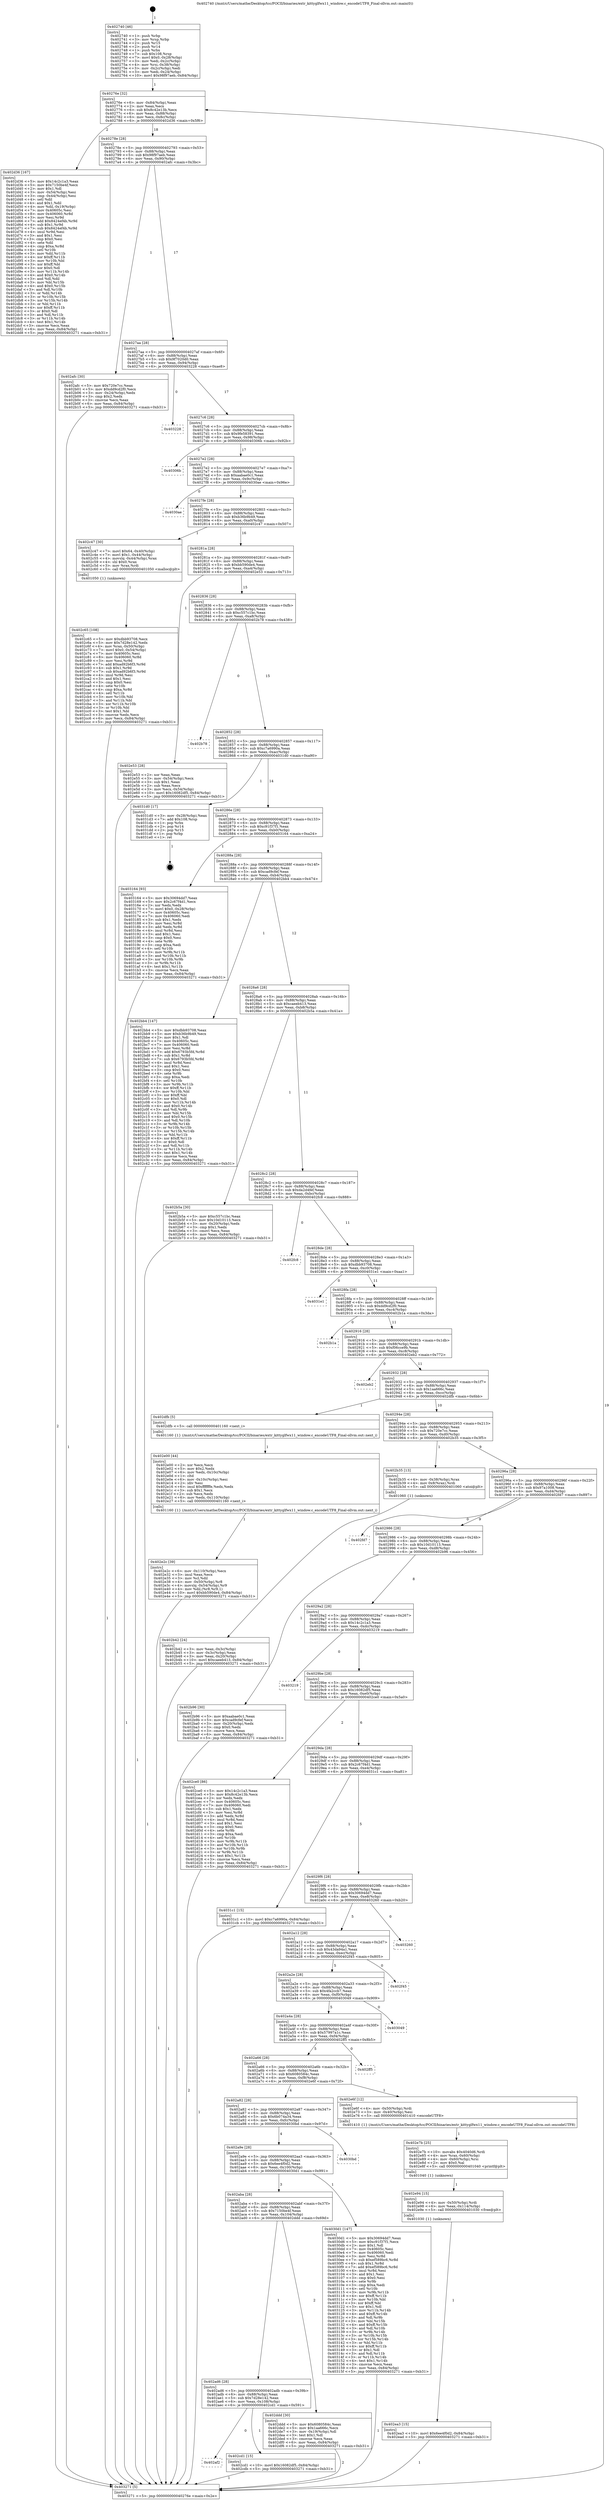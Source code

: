 digraph "0x402740" {
  label = "0x402740 (/mnt/c/Users/mathe/Desktop/tcc/POCII/binaries/extr_kittyglfwx11_window.c_encodeUTF8_Final-ollvm.out::main(0))"
  labelloc = "t"
  node[shape=record]

  Entry [label="",width=0.3,height=0.3,shape=circle,fillcolor=black,style=filled]
  "0x40276e" [label="{
     0x40276e [32]\l
     | [instrs]\l
     &nbsp;&nbsp;0x40276e \<+6\>: mov -0x84(%rbp),%eax\l
     &nbsp;&nbsp;0x402774 \<+2\>: mov %eax,%ecx\l
     &nbsp;&nbsp;0x402776 \<+6\>: sub $0x8c42e13b,%ecx\l
     &nbsp;&nbsp;0x40277c \<+6\>: mov %eax,-0x88(%rbp)\l
     &nbsp;&nbsp;0x402782 \<+6\>: mov %ecx,-0x8c(%rbp)\l
     &nbsp;&nbsp;0x402788 \<+6\>: je 0000000000402d36 \<main+0x5f6\>\l
  }"]
  "0x402d36" [label="{
     0x402d36 [167]\l
     | [instrs]\l
     &nbsp;&nbsp;0x402d36 \<+5\>: mov $0x14c2c1a3,%eax\l
     &nbsp;&nbsp;0x402d3b \<+5\>: mov $0x7150be4f,%ecx\l
     &nbsp;&nbsp;0x402d40 \<+2\>: mov $0x1,%dl\l
     &nbsp;&nbsp;0x402d42 \<+3\>: mov -0x54(%rbp),%esi\l
     &nbsp;&nbsp;0x402d45 \<+3\>: cmp -0x44(%rbp),%esi\l
     &nbsp;&nbsp;0x402d48 \<+4\>: setl %dil\l
     &nbsp;&nbsp;0x402d4c \<+4\>: and $0x1,%dil\l
     &nbsp;&nbsp;0x402d50 \<+4\>: mov %dil,-0x19(%rbp)\l
     &nbsp;&nbsp;0x402d54 \<+7\>: mov 0x40605c,%esi\l
     &nbsp;&nbsp;0x402d5b \<+8\>: mov 0x406060,%r8d\l
     &nbsp;&nbsp;0x402d63 \<+3\>: mov %esi,%r9d\l
     &nbsp;&nbsp;0x402d66 \<+7\>: add $0x8424ef4b,%r9d\l
     &nbsp;&nbsp;0x402d6d \<+4\>: sub $0x1,%r9d\l
     &nbsp;&nbsp;0x402d71 \<+7\>: sub $0x8424ef4b,%r9d\l
     &nbsp;&nbsp;0x402d78 \<+4\>: imul %r9d,%esi\l
     &nbsp;&nbsp;0x402d7c \<+3\>: and $0x1,%esi\l
     &nbsp;&nbsp;0x402d7f \<+3\>: cmp $0x0,%esi\l
     &nbsp;&nbsp;0x402d82 \<+4\>: sete %dil\l
     &nbsp;&nbsp;0x402d86 \<+4\>: cmp $0xa,%r8d\l
     &nbsp;&nbsp;0x402d8a \<+4\>: setl %r10b\l
     &nbsp;&nbsp;0x402d8e \<+3\>: mov %dil,%r11b\l
     &nbsp;&nbsp;0x402d91 \<+4\>: xor $0xff,%r11b\l
     &nbsp;&nbsp;0x402d95 \<+3\>: mov %r10b,%bl\l
     &nbsp;&nbsp;0x402d98 \<+3\>: xor $0xff,%bl\l
     &nbsp;&nbsp;0x402d9b \<+3\>: xor $0x0,%dl\l
     &nbsp;&nbsp;0x402d9e \<+3\>: mov %r11b,%r14b\l
     &nbsp;&nbsp;0x402da1 \<+4\>: and $0x0,%r14b\l
     &nbsp;&nbsp;0x402da5 \<+3\>: and %dl,%dil\l
     &nbsp;&nbsp;0x402da8 \<+3\>: mov %bl,%r15b\l
     &nbsp;&nbsp;0x402dab \<+4\>: and $0x0,%r15b\l
     &nbsp;&nbsp;0x402daf \<+3\>: and %dl,%r10b\l
     &nbsp;&nbsp;0x402db2 \<+3\>: or %dil,%r14b\l
     &nbsp;&nbsp;0x402db5 \<+3\>: or %r10b,%r15b\l
     &nbsp;&nbsp;0x402db8 \<+3\>: xor %r15b,%r14b\l
     &nbsp;&nbsp;0x402dbb \<+3\>: or %bl,%r11b\l
     &nbsp;&nbsp;0x402dbe \<+4\>: xor $0xff,%r11b\l
     &nbsp;&nbsp;0x402dc2 \<+3\>: or $0x0,%dl\l
     &nbsp;&nbsp;0x402dc5 \<+3\>: and %dl,%r11b\l
     &nbsp;&nbsp;0x402dc8 \<+3\>: or %r11b,%r14b\l
     &nbsp;&nbsp;0x402dcb \<+4\>: test $0x1,%r14b\l
     &nbsp;&nbsp;0x402dcf \<+3\>: cmovne %ecx,%eax\l
     &nbsp;&nbsp;0x402dd2 \<+6\>: mov %eax,-0x84(%rbp)\l
     &nbsp;&nbsp;0x402dd8 \<+5\>: jmp 0000000000403271 \<main+0xb31\>\l
  }"]
  "0x40278e" [label="{
     0x40278e [28]\l
     | [instrs]\l
     &nbsp;&nbsp;0x40278e \<+5\>: jmp 0000000000402793 \<main+0x53\>\l
     &nbsp;&nbsp;0x402793 \<+6\>: mov -0x88(%rbp),%eax\l
     &nbsp;&nbsp;0x402799 \<+5\>: sub $0x98f97aeb,%eax\l
     &nbsp;&nbsp;0x40279e \<+6\>: mov %eax,-0x90(%rbp)\l
     &nbsp;&nbsp;0x4027a4 \<+6\>: je 0000000000402afc \<main+0x3bc\>\l
  }"]
  Exit [label="",width=0.3,height=0.3,shape=circle,fillcolor=black,style=filled,peripheries=2]
  "0x402afc" [label="{
     0x402afc [30]\l
     | [instrs]\l
     &nbsp;&nbsp;0x402afc \<+5\>: mov $0x720e7cc,%eax\l
     &nbsp;&nbsp;0x402b01 \<+5\>: mov $0xdd9cd2f0,%ecx\l
     &nbsp;&nbsp;0x402b06 \<+3\>: mov -0x24(%rbp),%edx\l
     &nbsp;&nbsp;0x402b09 \<+3\>: cmp $0x2,%edx\l
     &nbsp;&nbsp;0x402b0c \<+3\>: cmovne %ecx,%eax\l
     &nbsp;&nbsp;0x402b0f \<+6\>: mov %eax,-0x84(%rbp)\l
     &nbsp;&nbsp;0x402b15 \<+5\>: jmp 0000000000403271 \<main+0xb31\>\l
  }"]
  "0x4027aa" [label="{
     0x4027aa [28]\l
     | [instrs]\l
     &nbsp;&nbsp;0x4027aa \<+5\>: jmp 00000000004027af \<main+0x6f\>\l
     &nbsp;&nbsp;0x4027af \<+6\>: mov -0x88(%rbp),%eax\l
     &nbsp;&nbsp;0x4027b5 \<+5\>: sub $0x9f7020d0,%eax\l
     &nbsp;&nbsp;0x4027ba \<+6\>: mov %eax,-0x94(%rbp)\l
     &nbsp;&nbsp;0x4027c0 \<+6\>: je 0000000000403228 \<main+0xae8\>\l
  }"]
  "0x403271" [label="{
     0x403271 [5]\l
     | [instrs]\l
     &nbsp;&nbsp;0x403271 \<+5\>: jmp 000000000040276e \<main+0x2e\>\l
  }"]
  "0x402740" [label="{
     0x402740 [46]\l
     | [instrs]\l
     &nbsp;&nbsp;0x402740 \<+1\>: push %rbp\l
     &nbsp;&nbsp;0x402741 \<+3\>: mov %rsp,%rbp\l
     &nbsp;&nbsp;0x402744 \<+2\>: push %r15\l
     &nbsp;&nbsp;0x402746 \<+2\>: push %r14\l
     &nbsp;&nbsp;0x402748 \<+1\>: push %rbx\l
     &nbsp;&nbsp;0x402749 \<+7\>: sub $0x108,%rsp\l
     &nbsp;&nbsp;0x402750 \<+7\>: movl $0x0,-0x28(%rbp)\l
     &nbsp;&nbsp;0x402757 \<+3\>: mov %edi,-0x2c(%rbp)\l
     &nbsp;&nbsp;0x40275a \<+4\>: mov %rsi,-0x38(%rbp)\l
     &nbsp;&nbsp;0x40275e \<+3\>: mov -0x2c(%rbp),%edi\l
     &nbsp;&nbsp;0x402761 \<+3\>: mov %edi,-0x24(%rbp)\l
     &nbsp;&nbsp;0x402764 \<+10\>: movl $0x98f97aeb,-0x84(%rbp)\l
  }"]
  "0x402ea3" [label="{
     0x402ea3 [15]\l
     | [instrs]\l
     &nbsp;&nbsp;0x402ea3 \<+10\>: movl $0x6ee4f0d2,-0x84(%rbp)\l
     &nbsp;&nbsp;0x402ead \<+5\>: jmp 0000000000403271 \<main+0xb31\>\l
  }"]
  "0x403228" [label="{
     0x403228\l
  }", style=dashed]
  "0x4027c6" [label="{
     0x4027c6 [28]\l
     | [instrs]\l
     &nbsp;&nbsp;0x4027c6 \<+5\>: jmp 00000000004027cb \<main+0x8b\>\l
     &nbsp;&nbsp;0x4027cb \<+6\>: mov -0x88(%rbp),%eax\l
     &nbsp;&nbsp;0x4027d1 \<+5\>: sub $0x9fe58391,%eax\l
     &nbsp;&nbsp;0x4027d6 \<+6\>: mov %eax,-0x98(%rbp)\l
     &nbsp;&nbsp;0x4027dc \<+6\>: je 000000000040306b \<main+0x92b\>\l
  }"]
  "0x402e94" [label="{
     0x402e94 [15]\l
     | [instrs]\l
     &nbsp;&nbsp;0x402e94 \<+4\>: mov -0x50(%rbp),%rdi\l
     &nbsp;&nbsp;0x402e98 \<+6\>: mov %eax,-0x114(%rbp)\l
     &nbsp;&nbsp;0x402e9e \<+5\>: call 0000000000401030 \<free@plt\>\l
     | [calls]\l
     &nbsp;&nbsp;0x401030 \{1\} (unknown)\l
  }"]
  "0x40306b" [label="{
     0x40306b\l
  }", style=dashed]
  "0x4027e2" [label="{
     0x4027e2 [28]\l
     | [instrs]\l
     &nbsp;&nbsp;0x4027e2 \<+5\>: jmp 00000000004027e7 \<main+0xa7\>\l
     &nbsp;&nbsp;0x4027e7 \<+6\>: mov -0x88(%rbp),%eax\l
     &nbsp;&nbsp;0x4027ed \<+5\>: sub $0xaabae0c1,%eax\l
     &nbsp;&nbsp;0x4027f2 \<+6\>: mov %eax,-0x9c(%rbp)\l
     &nbsp;&nbsp;0x4027f8 \<+6\>: je 00000000004030ae \<main+0x96e\>\l
  }"]
  "0x402e7b" [label="{
     0x402e7b [25]\l
     | [instrs]\l
     &nbsp;&nbsp;0x402e7b \<+10\>: movabs $0x4040d6,%rdi\l
     &nbsp;&nbsp;0x402e85 \<+4\>: mov %rax,-0x60(%rbp)\l
     &nbsp;&nbsp;0x402e89 \<+4\>: mov -0x60(%rbp),%rsi\l
     &nbsp;&nbsp;0x402e8d \<+2\>: mov $0x0,%al\l
     &nbsp;&nbsp;0x402e8f \<+5\>: call 0000000000401040 \<printf@plt\>\l
     | [calls]\l
     &nbsp;&nbsp;0x401040 \{1\} (unknown)\l
  }"]
  "0x4030ae" [label="{
     0x4030ae\l
  }", style=dashed]
  "0x4027fe" [label="{
     0x4027fe [28]\l
     | [instrs]\l
     &nbsp;&nbsp;0x4027fe \<+5\>: jmp 0000000000402803 \<main+0xc3\>\l
     &nbsp;&nbsp;0x402803 \<+6\>: mov -0x88(%rbp),%eax\l
     &nbsp;&nbsp;0x402809 \<+5\>: sub $0xb36b9b49,%eax\l
     &nbsp;&nbsp;0x40280e \<+6\>: mov %eax,-0xa0(%rbp)\l
     &nbsp;&nbsp;0x402814 \<+6\>: je 0000000000402c47 \<main+0x507\>\l
  }"]
  "0x402e2c" [label="{
     0x402e2c [39]\l
     | [instrs]\l
     &nbsp;&nbsp;0x402e2c \<+6\>: mov -0x110(%rbp),%ecx\l
     &nbsp;&nbsp;0x402e32 \<+3\>: imul %eax,%ecx\l
     &nbsp;&nbsp;0x402e35 \<+3\>: mov %cl,%dil\l
     &nbsp;&nbsp;0x402e38 \<+4\>: mov -0x50(%rbp),%r8\l
     &nbsp;&nbsp;0x402e3c \<+4\>: movslq -0x54(%rbp),%r9\l
     &nbsp;&nbsp;0x402e40 \<+4\>: mov %dil,(%r8,%r9,1)\l
     &nbsp;&nbsp;0x402e44 \<+10\>: movl $0xbb590de4,-0x84(%rbp)\l
     &nbsp;&nbsp;0x402e4e \<+5\>: jmp 0000000000403271 \<main+0xb31\>\l
  }"]
  "0x402c47" [label="{
     0x402c47 [30]\l
     | [instrs]\l
     &nbsp;&nbsp;0x402c47 \<+7\>: movl $0x64,-0x40(%rbp)\l
     &nbsp;&nbsp;0x402c4e \<+7\>: movl $0x1,-0x44(%rbp)\l
     &nbsp;&nbsp;0x402c55 \<+4\>: movslq -0x44(%rbp),%rax\l
     &nbsp;&nbsp;0x402c59 \<+4\>: shl $0x0,%rax\l
     &nbsp;&nbsp;0x402c5d \<+3\>: mov %rax,%rdi\l
     &nbsp;&nbsp;0x402c60 \<+5\>: call 0000000000401050 \<malloc@plt\>\l
     | [calls]\l
     &nbsp;&nbsp;0x401050 \{1\} (unknown)\l
  }"]
  "0x40281a" [label="{
     0x40281a [28]\l
     | [instrs]\l
     &nbsp;&nbsp;0x40281a \<+5\>: jmp 000000000040281f \<main+0xdf\>\l
     &nbsp;&nbsp;0x40281f \<+6\>: mov -0x88(%rbp),%eax\l
     &nbsp;&nbsp;0x402825 \<+5\>: sub $0xbb590de4,%eax\l
     &nbsp;&nbsp;0x40282a \<+6\>: mov %eax,-0xa4(%rbp)\l
     &nbsp;&nbsp;0x402830 \<+6\>: je 0000000000402e53 \<main+0x713\>\l
  }"]
  "0x402e00" [label="{
     0x402e00 [44]\l
     | [instrs]\l
     &nbsp;&nbsp;0x402e00 \<+2\>: xor %ecx,%ecx\l
     &nbsp;&nbsp;0x402e02 \<+5\>: mov $0x2,%edx\l
     &nbsp;&nbsp;0x402e07 \<+6\>: mov %edx,-0x10c(%rbp)\l
     &nbsp;&nbsp;0x402e0d \<+1\>: cltd\l
     &nbsp;&nbsp;0x402e0e \<+6\>: mov -0x10c(%rbp),%esi\l
     &nbsp;&nbsp;0x402e14 \<+2\>: idiv %esi\l
     &nbsp;&nbsp;0x402e16 \<+6\>: imul $0xfffffffe,%edx,%edx\l
     &nbsp;&nbsp;0x402e1c \<+3\>: sub $0x1,%ecx\l
     &nbsp;&nbsp;0x402e1f \<+2\>: sub %ecx,%edx\l
     &nbsp;&nbsp;0x402e21 \<+6\>: mov %edx,-0x110(%rbp)\l
     &nbsp;&nbsp;0x402e27 \<+5\>: call 0000000000401160 \<next_i\>\l
     | [calls]\l
     &nbsp;&nbsp;0x401160 \{1\} (/mnt/c/Users/mathe/Desktop/tcc/POCII/binaries/extr_kittyglfwx11_window.c_encodeUTF8_Final-ollvm.out::next_i)\l
  }"]
  "0x402e53" [label="{
     0x402e53 [28]\l
     | [instrs]\l
     &nbsp;&nbsp;0x402e53 \<+2\>: xor %eax,%eax\l
     &nbsp;&nbsp;0x402e55 \<+3\>: mov -0x54(%rbp),%ecx\l
     &nbsp;&nbsp;0x402e58 \<+3\>: sub $0x1,%eax\l
     &nbsp;&nbsp;0x402e5b \<+2\>: sub %eax,%ecx\l
     &nbsp;&nbsp;0x402e5d \<+3\>: mov %ecx,-0x54(%rbp)\l
     &nbsp;&nbsp;0x402e60 \<+10\>: movl $0x16082df5,-0x84(%rbp)\l
     &nbsp;&nbsp;0x402e6a \<+5\>: jmp 0000000000403271 \<main+0xb31\>\l
  }"]
  "0x402836" [label="{
     0x402836 [28]\l
     | [instrs]\l
     &nbsp;&nbsp;0x402836 \<+5\>: jmp 000000000040283b \<main+0xfb\>\l
     &nbsp;&nbsp;0x40283b \<+6\>: mov -0x88(%rbp),%eax\l
     &nbsp;&nbsp;0x402841 \<+5\>: sub $0xc557c1bc,%eax\l
     &nbsp;&nbsp;0x402846 \<+6\>: mov %eax,-0xa8(%rbp)\l
     &nbsp;&nbsp;0x40284c \<+6\>: je 0000000000402b78 \<main+0x438\>\l
  }"]
  "0x402af2" [label="{
     0x402af2\l
  }", style=dashed]
  "0x402b78" [label="{
     0x402b78\l
  }", style=dashed]
  "0x402852" [label="{
     0x402852 [28]\l
     | [instrs]\l
     &nbsp;&nbsp;0x402852 \<+5\>: jmp 0000000000402857 \<main+0x117\>\l
     &nbsp;&nbsp;0x402857 \<+6\>: mov -0x88(%rbp),%eax\l
     &nbsp;&nbsp;0x40285d \<+5\>: sub $0xc7a6990a,%eax\l
     &nbsp;&nbsp;0x402862 \<+6\>: mov %eax,-0xac(%rbp)\l
     &nbsp;&nbsp;0x402868 \<+6\>: je 00000000004031d0 \<main+0xa90\>\l
  }"]
  "0x402cd1" [label="{
     0x402cd1 [15]\l
     | [instrs]\l
     &nbsp;&nbsp;0x402cd1 \<+10\>: movl $0x16082df5,-0x84(%rbp)\l
     &nbsp;&nbsp;0x402cdb \<+5\>: jmp 0000000000403271 \<main+0xb31\>\l
  }"]
  "0x4031d0" [label="{
     0x4031d0 [17]\l
     | [instrs]\l
     &nbsp;&nbsp;0x4031d0 \<+3\>: mov -0x28(%rbp),%eax\l
     &nbsp;&nbsp;0x4031d3 \<+7\>: add $0x108,%rsp\l
     &nbsp;&nbsp;0x4031da \<+1\>: pop %rbx\l
     &nbsp;&nbsp;0x4031db \<+2\>: pop %r14\l
     &nbsp;&nbsp;0x4031dd \<+2\>: pop %r15\l
     &nbsp;&nbsp;0x4031df \<+1\>: pop %rbp\l
     &nbsp;&nbsp;0x4031e0 \<+1\>: ret\l
  }"]
  "0x40286e" [label="{
     0x40286e [28]\l
     | [instrs]\l
     &nbsp;&nbsp;0x40286e \<+5\>: jmp 0000000000402873 \<main+0x133\>\l
     &nbsp;&nbsp;0x402873 \<+6\>: mov -0x88(%rbp),%eax\l
     &nbsp;&nbsp;0x402879 \<+5\>: sub $0xc91f37f1,%eax\l
     &nbsp;&nbsp;0x40287e \<+6\>: mov %eax,-0xb0(%rbp)\l
     &nbsp;&nbsp;0x402884 \<+6\>: je 0000000000403164 \<main+0xa24\>\l
  }"]
  "0x402ad6" [label="{
     0x402ad6 [28]\l
     | [instrs]\l
     &nbsp;&nbsp;0x402ad6 \<+5\>: jmp 0000000000402adb \<main+0x39b\>\l
     &nbsp;&nbsp;0x402adb \<+6\>: mov -0x88(%rbp),%eax\l
     &nbsp;&nbsp;0x402ae1 \<+5\>: sub $0x7d28e142,%eax\l
     &nbsp;&nbsp;0x402ae6 \<+6\>: mov %eax,-0x108(%rbp)\l
     &nbsp;&nbsp;0x402aec \<+6\>: je 0000000000402cd1 \<main+0x591\>\l
  }"]
  "0x403164" [label="{
     0x403164 [93]\l
     | [instrs]\l
     &nbsp;&nbsp;0x403164 \<+5\>: mov $0x30694dd7,%eax\l
     &nbsp;&nbsp;0x403169 \<+5\>: mov $0x2c67f4d1,%ecx\l
     &nbsp;&nbsp;0x40316e \<+2\>: xor %edx,%edx\l
     &nbsp;&nbsp;0x403170 \<+7\>: movl $0x0,-0x28(%rbp)\l
     &nbsp;&nbsp;0x403177 \<+7\>: mov 0x40605c,%esi\l
     &nbsp;&nbsp;0x40317e \<+7\>: mov 0x406060,%edi\l
     &nbsp;&nbsp;0x403185 \<+3\>: sub $0x1,%edx\l
     &nbsp;&nbsp;0x403188 \<+3\>: mov %esi,%r8d\l
     &nbsp;&nbsp;0x40318b \<+3\>: add %edx,%r8d\l
     &nbsp;&nbsp;0x40318e \<+4\>: imul %r8d,%esi\l
     &nbsp;&nbsp;0x403192 \<+3\>: and $0x1,%esi\l
     &nbsp;&nbsp;0x403195 \<+3\>: cmp $0x0,%esi\l
     &nbsp;&nbsp;0x403198 \<+4\>: sete %r9b\l
     &nbsp;&nbsp;0x40319c \<+3\>: cmp $0xa,%edi\l
     &nbsp;&nbsp;0x40319f \<+4\>: setl %r10b\l
     &nbsp;&nbsp;0x4031a3 \<+3\>: mov %r9b,%r11b\l
     &nbsp;&nbsp;0x4031a6 \<+3\>: and %r10b,%r11b\l
     &nbsp;&nbsp;0x4031a9 \<+3\>: xor %r10b,%r9b\l
     &nbsp;&nbsp;0x4031ac \<+3\>: or %r9b,%r11b\l
     &nbsp;&nbsp;0x4031af \<+4\>: test $0x1,%r11b\l
     &nbsp;&nbsp;0x4031b3 \<+3\>: cmovne %ecx,%eax\l
     &nbsp;&nbsp;0x4031b6 \<+6\>: mov %eax,-0x84(%rbp)\l
     &nbsp;&nbsp;0x4031bc \<+5\>: jmp 0000000000403271 \<main+0xb31\>\l
  }"]
  "0x40288a" [label="{
     0x40288a [28]\l
     | [instrs]\l
     &nbsp;&nbsp;0x40288a \<+5\>: jmp 000000000040288f \<main+0x14f\>\l
     &nbsp;&nbsp;0x40288f \<+6\>: mov -0x88(%rbp),%eax\l
     &nbsp;&nbsp;0x402895 \<+5\>: sub $0xcad9cfef,%eax\l
     &nbsp;&nbsp;0x40289a \<+6\>: mov %eax,-0xb4(%rbp)\l
     &nbsp;&nbsp;0x4028a0 \<+6\>: je 0000000000402bb4 \<main+0x474\>\l
  }"]
  "0x402ddd" [label="{
     0x402ddd [30]\l
     | [instrs]\l
     &nbsp;&nbsp;0x402ddd \<+5\>: mov $0x6080584c,%eax\l
     &nbsp;&nbsp;0x402de2 \<+5\>: mov $0x1aa666c,%ecx\l
     &nbsp;&nbsp;0x402de7 \<+3\>: mov -0x19(%rbp),%dl\l
     &nbsp;&nbsp;0x402dea \<+3\>: test $0x1,%dl\l
     &nbsp;&nbsp;0x402ded \<+3\>: cmovne %ecx,%eax\l
     &nbsp;&nbsp;0x402df0 \<+6\>: mov %eax,-0x84(%rbp)\l
     &nbsp;&nbsp;0x402df6 \<+5\>: jmp 0000000000403271 \<main+0xb31\>\l
  }"]
  "0x402bb4" [label="{
     0x402bb4 [147]\l
     | [instrs]\l
     &nbsp;&nbsp;0x402bb4 \<+5\>: mov $0xdbb93708,%eax\l
     &nbsp;&nbsp;0x402bb9 \<+5\>: mov $0xb36b9b49,%ecx\l
     &nbsp;&nbsp;0x402bbe \<+2\>: mov $0x1,%dl\l
     &nbsp;&nbsp;0x402bc0 \<+7\>: mov 0x40605c,%esi\l
     &nbsp;&nbsp;0x402bc7 \<+7\>: mov 0x406060,%edi\l
     &nbsp;&nbsp;0x402bce \<+3\>: mov %esi,%r8d\l
     &nbsp;&nbsp;0x402bd1 \<+7\>: add $0x6793b5fd,%r8d\l
     &nbsp;&nbsp;0x402bd8 \<+4\>: sub $0x1,%r8d\l
     &nbsp;&nbsp;0x402bdc \<+7\>: sub $0x6793b5fd,%r8d\l
     &nbsp;&nbsp;0x402be3 \<+4\>: imul %r8d,%esi\l
     &nbsp;&nbsp;0x402be7 \<+3\>: and $0x1,%esi\l
     &nbsp;&nbsp;0x402bea \<+3\>: cmp $0x0,%esi\l
     &nbsp;&nbsp;0x402bed \<+4\>: sete %r9b\l
     &nbsp;&nbsp;0x402bf1 \<+3\>: cmp $0xa,%edi\l
     &nbsp;&nbsp;0x402bf4 \<+4\>: setl %r10b\l
     &nbsp;&nbsp;0x402bf8 \<+3\>: mov %r9b,%r11b\l
     &nbsp;&nbsp;0x402bfb \<+4\>: xor $0xff,%r11b\l
     &nbsp;&nbsp;0x402bff \<+3\>: mov %r10b,%bl\l
     &nbsp;&nbsp;0x402c02 \<+3\>: xor $0xff,%bl\l
     &nbsp;&nbsp;0x402c05 \<+3\>: xor $0x0,%dl\l
     &nbsp;&nbsp;0x402c08 \<+3\>: mov %r11b,%r14b\l
     &nbsp;&nbsp;0x402c0b \<+4\>: and $0x0,%r14b\l
     &nbsp;&nbsp;0x402c0f \<+3\>: and %dl,%r9b\l
     &nbsp;&nbsp;0x402c12 \<+3\>: mov %bl,%r15b\l
     &nbsp;&nbsp;0x402c15 \<+4\>: and $0x0,%r15b\l
     &nbsp;&nbsp;0x402c19 \<+3\>: and %dl,%r10b\l
     &nbsp;&nbsp;0x402c1c \<+3\>: or %r9b,%r14b\l
     &nbsp;&nbsp;0x402c1f \<+3\>: or %r10b,%r15b\l
     &nbsp;&nbsp;0x402c22 \<+3\>: xor %r15b,%r14b\l
     &nbsp;&nbsp;0x402c25 \<+3\>: or %bl,%r11b\l
     &nbsp;&nbsp;0x402c28 \<+4\>: xor $0xff,%r11b\l
     &nbsp;&nbsp;0x402c2c \<+3\>: or $0x0,%dl\l
     &nbsp;&nbsp;0x402c2f \<+3\>: and %dl,%r11b\l
     &nbsp;&nbsp;0x402c32 \<+3\>: or %r11b,%r14b\l
     &nbsp;&nbsp;0x402c35 \<+4\>: test $0x1,%r14b\l
     &nbsp;&nbsp;0x402c39 \<+3\>: cmovne %ecx,%eax\l
     &nbsp;&nbsp;0x402c3c \<+6\>: mov %eax,-0x84(%rbp)\l
     &nbsp;&nbsp;0x402c42 \<+5\>: jmp 0000000000403271 \<main+0xb31\>\l
  }"]
  "0x4028a6" [label="{
     0x4028a6 [28]\l
     | [instrs]\l
     &nbsp;&nbsp;0x4028a6 \<+5\>: jmp 00000000004028ab \<main+0x16b\>\l
     &nbsp;&nbsp;0x4028ab \<+6\>: mov -0x88(%rbp),%eax\l
     &nbsp;&nbsp;0x4028b1 \<+5\>: sub $0xcaeeb413,%eax\l
     &nbsp;&nbsp;0x4028b6 \<+6\>: mov %eax,-0xb8(%rbp)\l
     &nbsp;&nbsp;0x4028bc \<+6\>: je 0000000000402b5a \<main+0x41a\>\l
  }"]
  "0x402aba" [label="{
     0x402aba [28]\l
     | [instrs]\l
     &nbsp;&nbsp;0x402aba \<+5\>: jmp 0000000000402abf \<main+0x37f\>\l
     &nbsp;&nbsp;0x402abf \<+6\>: mov -0x88(%rbp),%eax\l
     &nbsp;&nbsp;0x402ac5 \<+5\>: sub $0x7150be4f,%eax\l
     &nbsp;&nbsp;0x402aca \<+6\>: mov %eax,-0x104(%rbp)\l
     &nbsp;&nbsp;0x402ad0 \<+6\>: je 0000000000402ddd \<main+0x69d\>\l
  }"]
  "0x402b5a" [label="{
     0x402b5a [30]\l
     | [instrs]\l
     &nbsp;&nbsp;0x402b5a \<+5\>: mov $0xc557c1bc,%eax\l
     &nbsp;&nbsp;0x402b5f \<+5\>: mov $0x10d10113,%ecx\l
     &nbsp;&nbsp;0x402b64 \<+3\>: mov -0x20(%rbp),%edx\l
     &nbsp;&nbsp;0x402b67 \<+3\>: cmp $0x1,%edx\l
     &nbsp;&nbsp;0x402b6a \<+3\>: cmovl %ecx,%eax\l
     &nbsp;&nbsp;0x402b6d \<+6\>: mov %eax,-0x84(%rbp)\l
     &nbsp;&nbsp;0x402b73 \<+5\>: jmp 0000000000403271 \<main+0xb31\>\l
  }"]
  "0x4028c2" [label="{
     0x4028c2 [28]\l
     | [instrs]\l
     &nbsp;&nbsp;0x4028c2 \<+5\>: jmp 00000000004028c7 \<main+0x187\>\l
     &nbsp;&nbsp;0x4028c7 \<+6\>: mov -0x88(%rbp),%eax\l
     &nbsp;&nbsp;0x4028cd \<+5\>: sub $0xda2d4fef,%eax\l
     &nbsp;&nbsp;0x4028d2 \<+6\>: mov %eax,-0xbc(%rbp)\l
     &nbsp;&nbsp;0x4028d8 \<+6\>: je 0000000000402fc8 \<main+0x888\>\l
  }"]
  "0x4030d1" [label="{
     0x4030d1 [147]\l
     | [instrs]\l
     &nbsp;&nbsp;0x4030d1 \<+5\>: mov $0x30694dd7,%eax\l
     &nbsp;&nbsp;0x4030d6 \<+5\>: mov $0xc91f37f1,%ecx\l
     &nbsp;&nbsp;0x4030db \<+2\>: mov $0x1,%dl\l
     &nbsp;&nbsp;0x4030dd \<+7\>: mov 0x40605c,%esi\l
     &nbsp;&nbsp;0x4030e4 \<+7\>: mov 0x406060,%edi\l
     &nbsp;&nbsp;0x4030eb \<+3\>: mov %esi,%r8d\l
     &nbsp;&nbsp;0x4030ee \<+7\>: sub $0xef589bc6,%r8d\l
     &nbsp;&nbsp;0x4030f5 \<+4\>: sub $0x1,%r8d\l
     &nbsp;&nbsp;0x4030f9 \<+7\>: add $0xef589bc6,%r8d\l
     &nbsp;&nbsp;0x403100 \<+4\>: imul %r8d,%esi\l
     &nbsp;&nbsp;0x403104 \<+3\>: and $0x1,%esi\l
     &nbsp;&nbsp;0x403107 \<+3\>: cmp $0x0,%esi\l
     &nbsp;&nbsp;0x40310a \<+4\>: sete %r9b\l
     &nbsp;&nbsp;0x40310e \<+3\>: cmp $0xa,%edi\l
     &nbsp;&nbsp;0x403111 \<+4\>: setl %r10b\l
     &nbsp;&nbsp;0x403115 \<+3\>: mov %r9b,%r11b\l
     &nbsp;&nbsp;0x403118 \<+4\>: xor $0xff,%r11b\l
     &nbsp;&nbsp;0x40311c \<+3\>: mov %r10b,%bl\l
     &nbsp;&nbsp;0x40311f \<+3\>: xor $0xff,%bl\l
     &nbsp;&nbsp;0x403122 \<+3\>: xor $0x1,%dl\l
     &nbsp;&nbsp;0x403125 \<+3\>: mov %r11b,%r14b\l
     &nbsp;&nbsp;0x403128 \<+4\>: and $0xff,%r14b\l
     &nbsp;&nbsp;0x40312c \<+3\>: and %dl,%r9b\l
     &nbsp;&nbsp;0x40312f \<+3\>: mov %bl,%r15b\l
     &nbsp;&nbsp;0x403132 \<+4\>: and $0xff,%r15b\l
     &nbsp;&nbsp;0x403136 \<+3\>: and %dl,%r10b\l
     &nbsp;&nbsp;0x403139 \<+3\>: or %r9b,%r14b\l
     &nbsp;&nbsp;0x40313c \<+3\>: or %r10b,%r15b\l
     &nbsp;&nbsp;0x40313f \<+3\>: xor %r15b,%r14b\l
     &nbsp;&nbsp;0x403142 \<+3\>: or %bl,%r11b\l
     &nbsp;&nbsp;0x403145 \<+4\>: xor $0xff,%r11b\l
     &nbsp;&nbsp;0x403149 \<+3\>: or $0x1,%dl\l
     &nbsp;&nbsp;0x40314c \<+3\>: and %dl,%r11b\l
     &nbsp;&nbsp;0x40314f \<+3\>: or %r11b,%r14b\l
     &nbsp;&nbsp;0x403152 \<+4\>: test $0x1,%r14b\l
     &nbsp;&nbsp;0x403156 \<+3\>: cmovne %ecx,%eax\l
     &nbsp;&nbsp;0x403159 \<+6\>: mov %eax,-0x84(%rbp)\l
     &nbsp;&nbsp;0x40315f \<+5\>: jmp 0000000000403271 \<main+0xb31\>\l
  }"]
  "0x402fc8" [label="{
     0x402fc8\l
  }", style=dashed]
  "0x4028de" [label="{
     0x4028de [28]\l
     | [instrs]\l
     &nbsp;&nbsp;0x4028de \<+5\>: jmp 00000000004028e3 \<main+0x1a3\>\l
     &nbsp;&nbsp;0x4028e3 \<+6\>: mov -0x88(%rbp),%eax\l
     &nbsp;&nbsp;0x4028e9 \<+5\>: sub $0xdbb93708,%eax\l
     &nbsp;&nbsp;0x4028ee \<+6\>: mov %eax,-0xc0(%rbp)\l
     &nbsp;&nbsp;0x4028f4 \<+6\>: je 00000000004031e1 \<main+0xaa1\>\l
  }"]
  "0x402a9e" [label="{
     0x402a9e [28]\l
     | [instrs]\l
     &nbsp;&nbsp;0x402a9e \<+5\>: jmp 0000000000402aa3 \<main+0x363\>\l
     &nbsp;&nbsp;0x402aa3 \<+6\>: mov -0x88(%rbp),%eax\l
     &nbsp;&nbsp;0x402aa9 \<+5\>: sub $0x6ee4f0d2,%eax\l
     &nbsp;&nbsp;0x402aae \<+6\>: mov %eax,-0x100(%rbp)\l
     &nbsp;&nbsp;0x402ab4 \<+6\>: je 00000000004030d1 \<main+0x991\>\l
  }"]
  "0x4031e1" [label="{
     0x4031e1\l
  }", style=dashed]
  "0x4028fa" [label="{
     0x4028fa [28]\l
     | [instrs]\l
     &nbsp;&nbsp;0x4028fa \<+5\>: jmp 00000000004028ff \<main+0x1bf\>\l
     &nbsp;&nbsp;0x4028ff \<+6\>: mov -0x88(%rbp),%eax\l
     &nbsp;&nbsp;0x402905 \<+5\>: sub $0xdd9cd2f0,%eax\l
     &nbsp;&nbsp;0x40290a \<+6\>: mov %eax,-0xc4(%rbp)\l
     &nbsp;&nbsp;0x402910 \<+6\>: je 0000000000402b1a \<main+0x3da\>\l
  }"]
  "0x4030bd" [label="{
     0x4030bd\l
  }", style=dashed]
  "0x402b1a" [label="{
     0x402b1a\l
  }", style=dashed]
  "0x402916" [label="{
     0x402916 [28]\l
     | [instrs]\l
     &nbsp;&nbsp;0x402916 \<+5\>: jmp 000000000040291b \<main+0x1db\>\l
     &nbsp;&nbsp;0x40291b \<+6\>: mov -0x88(%rbp),%eax\l
     &nbsp;&nbsp;0x402921 \<+5\>: sub $0xf06cce9b,%eax\l
     &nbsp;&nbsp;0x402926 \<+6\>: mov %eax,-0xc8(%rbp)\l
     &nbsp;&nbsp;0x40292c \<+6\>: je 0000000000402eb2 \<main+0x772\>\l
  }"]
  "0x402a82" [label="{
     0x402a82 [28]\l
     | [instrs]\l
     &nbsp;&nbsp;0x402a82 \<+5\>: jmp 0000000000402a87 \<main+0x347\>\l
     &nbsp;&nbsp;0x402a87 \<+6\>: mov -0x88(%rbp),%eax\l
     &nbsp;&nbsp;0x402a8d \<+5\>: sub $0x6b074a34,%eax\l
     &nbsp;&nbsp;0x402a92 \<+6\>: mov %eax,-0xfc(%rbp)\l
     &nbsp;&nbsp;0x402a98 \<+6\>: je 00000000004030bd \<main+0x97d\>\l
  }"]
  "0x402eb2" [label="{
     0x402eb2\l
  }", style=dashed]
  "0x402932" [label="{
     0x402932 [28]\l
     | [instrs]\l
     &nbsp;&nbsp;0x402932 \<+5\>: jmp 0000000000402937 \<main+0x1f7\>\l
     &nbsp;&nbsp;0x402937 \<+6\>: mov -0x88(%rbp),%eax\l
     &nbsp;&nbsp;0x40293d \<+5\>: sub $0x1aa666c,%eax\l
     &nbsp;&nbsp;0x402942 \<+6\>: mov %eax,-0xcc(%rbp)\l
     &nbsp;&nbsp;0x402948 \<+6\>: je 0000000000402dfb \<main+0x6bb\>\l
  }"]
  "0x402e6f" [label="{
     0x402e6f [12]\l
     | [instrs]\l
     &nbsp;&nbsp;0x402e6f \<+4\>: mov -0x50(%rbp),%rdi\l
     &nbsp;&nbsp;0x402e73 \<+3\>: mov -0x40(%rbp),%esi\l
     &nbsp;&nbsp;0x402e76 \<+5\>: call 0000000000401410 \<encodeUTF8\>\l
     | [calls]\l
     &nbsp;&nbsp;0x401410 \{1\} (/mnt/c/Users/mathe/Desktop/tcc/POCII/binaries/extr_kittyglfwx11_window.c_encodeUTF8_Final-ollvm.out::encodeUTF8)\l
  }"]
  "0x402dfb" [label="{
     0x402dfb [5]\l
     | [instrs]\l
     &nbsp;&nbsp;0x402dfb \<+5\>: call 0000000000401160 \<next_i\>\l
     | [calls]\l
     &nbsp;&nbsp;0x401160 \{1\} (/mnt/c/Users/mathe/Desktop/tcc/POCII/binaries/extr_kittyglfwx11_window.c_encodeUTF8_Final-ollvm.out::next_i)\l
  }"]
  "0x40294e" [label="{
     0x40294e [28]\l
     | [instrs]\l
     &nbsp;&nbsp;0x40294e \<+5\>: jmp 0000000000402953 \<main+0x213\>\l
     &nbsp;&nbsp;0x402953 \<+6\>: mov -0x88(%rbp),%eax\l
     &nbsp;&nbsp;0x402959 \<+5\>: sub $0x720e7cc,%eax\l
     &nbsp;&nbsp;0x40295e \<+6\>: mov %eax,-0xd0(%rbp)\l
     &nbsp;&nbsp;0x402964 \<+6\>: je 0000000000402b35 \<main+0x3f5\>\l
  }"]
  "0x402a66" [label="{
     0x402a66 [28]\l
     | [instrs]\l
     &nbsp;&nbsp;0x402a66 \<+5\>: jmp 0000000000402a6b \<main+0x32b\>\l
     &nbsp;&nbsp;0x402a6b \<+6\>: mov -0x88(%rbp),%eax\l
     &nbsp;&nbsp;0x402a71 \<+5\>: sub $0x6080584c,%eax\l
     &nbsp;&nbsp;0x402a76 \<+6\>: mov %eax,-0xf8(%rbp)\l
     &nbsp;&nbsp;0x402a7c \<+6\>: je 0000000000402e6f \<main+0x72f\>\l
  }"]
  "0x402b35" [label="{
     0x402b35 [13]\l
     | [instrs]\l
     &nbsp;&nbsp;0x402b35 \<+4\>: mov -0x38(%rbp),%rax\l
     &nbsp;&nbsp;0x402b39 \<+4\>: mov 0x8(%rax),%rdi\l
     &nbsp;&nbsp;0x402b3d \<+5\>: call 0000000000401060 \<atoi@plt\>\l
     | [calls]\l
     &nbsp;&nbsp;0x401060 \{1\} (unknown)\l
  }"]
  "0x40296a" [label="{
     0x40296a [28]\l
     | [instrs]\l
     &nbsp;&nbsp;0x40296a \<+5\>: jmp 000000000040296f \<main+0x22f\>\l
     &nbsp;&nbsp;0x40296f \<+6\>: mov -0x88(%rbp),%eax\l
     &nbsp;&nbsp;0x402975 \<+5\>: sub $0x97a1008,%eax\l
     &nbsp;&nbsp;0x40297a \<+6\>: mov %eax,-0xd4(%rbp)\l
     &nbsp;&nbsp;0x402980 \<+6\>: je 0000000000402fd7 \<main+0x897\>\l
  }"]
  "0x402b42" [label="{
     0x402b42 [24]\l
     | [instrs]\l
     &nbsp;&nbsp;0x402b42 \<+3\>: mov %eax,-0x3c(%rbp)\l
     &nbsp;&nbsp;0x402b45 \<+3\>: mov -0x3c(%rbp),%eax\l
     &nbsp;&nbsp;0x402b48 \<+3\>: mov %eax,-0x20(%rbp)\l
     &nbsp;&nbsp;0x402b4b \<+10\>: movl $0xcaeeb413,-0x84(%rbp)\l
     &nbsp;&nbsp;0x402b55 \<+5\>: jmp 0000000000403271 \<main+0xb31\>\l
  }"]
  "0x402ff5" [label="{
     0x402ff5\l
  }", style=dashed]
  "0x402fd7" [label="{
     0x402fd7\l
  }", style=dashed]
  "0x402986" [label="{
     0x402986 [28]\l
     | [instrs]\l
     &nbsp;&nbsp;0x402986 \<+5\>: jmp 000000000040298b \<main+0x24b\>\l
     &nbsp;&nbsp;0x40298b \<+6\>: mov -0x88(%rbp),%eax\l
     &nbsp;&nbsp;0x402991 \<+5\>: sub $0x10d10113,%eax\l
     &nbsp;&nbsp;0x402996 \<+6\>: mov %eax,-0xd8(%rbp)\l
     &nbsp;&nbsp;0x40299c \<+6\>: je 0000000000402b96 \<main+0x456\>\l
  }"]
  "0x402a4a" [label="{
     0x402a4a [28]\l
     | [instrs]\l
     &nbsp;&nbsp;0x402a4a \<+5\>: jmp 0000000000402a4f \<main+0x30f\>\l
     &nbsp;&nbsp;0x402a4f \<+6\>: mov -0x88(%rbp),%eax\l
     &nbsp;&nbsp;0x402a55 \<+5\>: sub $0x57997a1c,%eax\l
     &nbsp;&nbsp;0x402a5a \<+6\>: mov %eax,-0xf4(%rbp)\l
     &nbsp;&nbsp;0x402a60 \<+6\>: je 0000000000402ff5 \<main+0x8b5\>\l
  }"]
  "0x402b96" [label="{
     0x402b96 [30]\l
     | [instrs]\l
     &nbsp;&nbsp;0x402b96 \<+5\>: mov $0xaabae0c1,%eax\l
     &nbsp;&nbsp;0x402b9b \<+5\>: mov $0xcad9cfef,%ecx\l
     &nbsp;&nbsp;0x402ba0 \<+3\>: mov -0x20(%rbp),%edx\l
     &nbsp;&nbsp;0x402ba3 \<+3\>: cmp $0x0,%edx\l
     &nbsp;&nbsp;0x402ba6 \<+3\>: cmove %ecx,%eax\l
     &nbsp;&nbsp;0x402ba9 \<+6\>: mov %eax,-0x84(%rbp)\l
     &nbsp;&nbsp;0x402baf \<+5\>: jmp 0000000000403271 \<main+0xb31\>\l
  }"]
  "0x4029a2" [label="{
     0x4029a2 [28]\l
     | [instrs]\l
     &nbsp;&nbsp;0x4029a2 \<+5\>: jmp 00000000004029a7 \<main+0x267\>\l
     &nbsp;&nbsp;0x4029a7 \<+6\>: mov -0x88(%rbp),%eax\l
     &nbsp;&nbsp;0x4029ad \<+5\>: sub $0x14c2c1a3,%eax\l
     &nbsp;&nbsp;0x4029b2 \<+6\>: mov %eax,-0xdc(%rbp)\l
     &nbsp;&nbsp;0x4029b8 \<+6\>: je 0000000000403219 \<main+0xad9\>\l
  }"]
  "0x402c65" [label="{
     0x402c65 [108]\l
     | [instrs]\l
     &nbsp;&nbsp;0x402c65 \<+5\>: mov $0xdbb93708,%ecx\l
     &nbsp;&nbsp;0x402c6a \<+5\>: mov $0x7d28e142,%edx\l
     &nbsp;&nbsp;0x402c6f \<+4\>: mov %rax,-0x50(%rbp)\l
     &nbsp;&nbsp;0x402c73 \<+7\>: movl $0x0,-0x54(%rbp)\l
     &nbsp;&nbsp;0x402c7a \<+7\>: mov 0x40605c,%esi\l
     &nbsp;&nbsp;0x402c81 \<+8\>: mov 0x406060,%r8d\l
     &nbsp;&nbsp;0x402c89 \<+3\>: mov %esi,%r9d\l
     &nbsp;&nbsp;0x402c8c \<+7\>: add $0xad92b6f3,%r9d\l
     &nbsp;&nbsp;0x402c93 \<+4\>: sub $0x1,%r9d\l
     &nbsp;&nbsp;0x402c97 \<+7\>: sub $0xad92b6f3,%r9d\l
     &nbsp;&nbsp;0x402c9e \<+4\>: imul %r9d,%esi\l
     &nbsp;&nbsp;0x402ca2 \<+3\>: and $0x1,%esi\l
     &nbsp;&nbsp;0x402ca5 \<+3\>: cmp $0x0,%esi\l
     &nbsp;&nbsp;0x402ca8 \<+4\>: sete %r10b\l
     &nbsp;&nbsp;0x402cac \<+4\>: cmp $0xa,%r8d\l
     &nbsp;&nbsp;0x402cb0 \<+4\>: setl %r11b\l
     &nbsp;&nbsp;0x402cb4 \<+3\>: mov %r10b,%bl\l
     &nbsp;&nbsp;0x402cb7 \<+3\>: and %r11b,%bl\l
     &nbsp;&nbsp;0x402cba \<+3\>: xor %r11b,%r10b\l
     &nbsp;&nbsp;0x402cbd \<+3\>: or %r10b,%bl\l
     &nbsp;&nbsp;0x402cc0 \<+3\>: test $0x1,%bl\l
     &nbsp;&nbsp;0x402cc3 \<+3\>: cmovne %edx,%ecx\l
     &nbsp;&nbsp;0x402cc6 \<+6\>: mov %ecx,-0x84(%rbp)\l
     &nbsp;&nbsp;0x402ccc \<+5\>: jmp 0000000000403271 \<main+0xb31\>\l
  }"]
  "0x403049" [label="{
     0x403049\l
  }", style=dashed]
  "0x403219" [label="{
     0x403219\l
  }", style=dashed]
  "0x4029be" [label="{
     0x4029be [28]\l
     | [instrs]\l
     &nbsp;&nbsp;0x4029be \<+5\>: jmp 00000000004029c3 \<main+0x283\>\l
     &nbsp;&nbsp;0x4029c3 \<+6\>: mov -0x88(%rbp),%eax\l
     &nbsp;&nbsp;0x4029c9 \<+5\>: sub $0x16082df5,%eax\l
     &nbsp;&nbsp;0x4029ce \<+6\>: mov %eax,-0xe0(%rbp)\l
     &nbsp;&nbsp;0x4029d4 \<+6\>: je 0000000000402ce0 \<main+0x5a0\>\l
  }"]
  "0x402a2e" [label="{
     0x402a2e [28]\l
     | [instrs]\l
     &nbsp;&nbsp;0x402a2e \<+5\>: jmp 0000000000402a33 \<main+0x2f3\>\l
     &nbsp;&nbsp;0x402a33 \<+6\>: mov -0x88(%rbp),%eax\l
     &nbsp;&nbsp;0x402a39 \<+5\>: sub $0x4fa2ccb7,%eax\l
     &nbsp;&nbsp;0x402a3e \<+6\>: mov %eax,-0xf0(%rbp)\l
     &nbsp;&nbsp;0x402a44 \<+6\>: je 0000000000403049 \<main+0x909\>\l
  }"]
  "0x402ce0" [label="{
     0x402ce0 [86]\l
     | [instrs]\l
     &nbsp;&nbsp;0x402ce0 \<+5\>: mov $0x14c2c1a3,%eax\l
     &nbsp;&nbsp;0x402ce5 \<+5\>: mov $0x8c42e13b,%ecx\l
     &nbsp;&nbsp;0x402cea \<+2\>: xor %edx,%edx\l
     &nbsp;&nbsp;0x402cec \<+7\>: mov 0x40605c,%esi\l
     &nbsp;&nbsp;0x402cf3 \<+7\>: mov 0x406060,%edi\l
     &nbsp;&nbsp;0x402cfa \<+3\>: sub $0x1,%edx\l
     &nbsp;&nbsp;0x402cfd \<+3\>: mov %esi,%r8d\l
     &nbsp;&nbsp;0x402d00 \<+3\>: add %edx,%r8d\l
     &nbsp;&nbsp;0x402d03 \<+4\>: imul %r8d,%esi\l
     &nbsp;&nbsp;0x402d07 \<+3\>: and $0x1,%esi\l
     &nbsp;&nbsp;0x402d0a \<+3\>: cmp $0x0,%esi\l
     &nbsp;&nbsp;0x402d0d \<+4\>: sete %r9b\l
     &nbsp;&nbsp;0x402d11 \<+3\>: cmp $0xa,%edi\l
     &nbsp;&nbsp;0x402d14 \<+4\>: setl %r10b\l
     &nbsp;&nbsp;0x402d18 \<+3\>: mov %r9b,%r11b\l
     &nbsp;&nbsp;0x402d1b \<+3\>: and %r10b,%r11b\l
     &nbsp;&nbsp;0x402d1e \<+3\>: xor %r10b,%r9b\l
     &nbsp;&nbsp;0x402d21 \<+3\>: or %r9b,%r11b\l
     &nbsp;&nbsp;0x402d24 \<+4\>: test $0x1,%r11b\l
     &nbsp;&nbsp;0x402d28 \<+3\>: cmovne %ecx,%eax\l
     &nbsp;&nbsp;0x402d2b \<+6\>: mov %eax,-0x84(%rbp)\l
     &nbsp;&nbsp;0x402d31 \<+5\>: jmp 0000000000403271 \<main+0xb31\>\l
  }"]
  "0x4029da" [label="{
     0x4029da [28]\l
     | [instrs]\l
     &nbsp;&nbsp;0x4029da \<+5\>: jmp 00000000004029df \<main+0x29f\>\l
     &nbsp;&nbsp;0x4029df \<+6\>: mov -0x88(%rbp),%eax\l
     &nbsp;&nbsp;0x4029e5 \<+5\>: sub $0x2c67f4d1,%eax\l
     &nbsp;&nbsp;0x4029ea \<+6\>: mov %eax,-0xe4(%rbp)\l
     &nbsp;&nbsp;0x4029f0 \<+6\>: je 00000000004031c1 \<main+0xa81\>\l
  }"]
  "0x402f45" [label="{
     0x402f45\l
  }", style=dashed]
  "0x4031c1" [label="{
     0x4031c1 [15]\l
     | [instrs]\l
     &nbsp;&nbsp;0x4031c1 \<+10\>: movl $0xc7a6990a,-0x84(%rbp)\l
     &nbsp;&nbsp;0x4031cb \<+5\>: jmp 0000000000403271 \<main+0xb31\>\l
  }"]
  "0x4029f6" [label="{
     0x4029f6 [28]\l
     | [instrs]\l
     &nbsp;&nbsp;0x4029f6 \<+5\>: jmp 00000000004029fb \<main+0x2bb\>\l
     &nbsp;&nbsp;0x4029fb \<+6\>: mov -0x88(%rbp),%eax\l
     &nbsp;&nbsp;0x402a01 \<+5\>: sub $0x30694dd7,%eax\l
     &nbsp;&nbsp;0x402a06 \<+6\>: mov %eax,-0xe8(%rbp)\l
     &nbsp;&nbsp;0x402a0c \<+6\>: je 0000000000403260 \<main+0xb20\>\l
  }"]
  "0x402a12" [label="{
     0x402a12 [28]\l
     | [instrs]\l
     &nbsp;&nbsp;0x402a12 \<+5\>: jmp 0000000000402a17 \<main+0x2d7\>\l
     &nbsp;&nbsp;0x402a17 \<+6\>: mov -0x88(%rbp),%eax\l
     &nbsp;&nbsp;0x402a1d \<+5\>: sub $0x43da94a1,%eax\l
     &nbsp;&nbsp;0x402a22 \<+6\>: mov %eax,-0xec(%rbp)\l
     &nbsp;&nbsp;0x402a28 \<+6\>: je 0000000000402f45 \<main+0x805\>\l
  }"]
  "0x403260" [label="{
     0x403260\l
  }", style=dashed]
  Entry -> "0x402740" [label=" 1"]
  "0x40276e" -> "0x402d36" [label=" 2"]
  "0x40276e" -> "0x40278e" [label=" 18"]
  "0x4031d0" -> Exit [label=" 1"]
  "0x40278e" -> "0x402afc" [label=" 1"]
  "0x40278e" -> "0x4027aa" [label=" 17"]
  "0x402afc" -> "0x403271" [label=" 1"]
  "0x402740" -> "0x40276e" [label=" 1"]
  "0x403271" -> "0x40276e" [label=" 19"]
  "0x4031c1" -> "0x403271" [label=" 1"]
  "0x4027aa" -> "0x403228" [label=" 0"]
  "0x4027aa" -> "0x4027c6" [label=" 17"]
  "0x403164" -> "0x403271" [label=" 1"]
  "0x4027c6" -> "0x40306b" [label=" 0"]
  "0x4027c6" -> "0x4027e2" [label=" 17"]
  "0x4030d1" -> "0x403271" [label=" 1"]
  "0x4027e2" -> "0x4030ae" [label=" 0"]
  "0x4027e2" -> "0x4027fe" [label=" 17"]
  "0x402ea3" -> "0x403271" [label=" 1"]
  "0x4027fe" -> "0x402c47" [label=" 1"]
  "0x4027fe" -> "0x40281a" [label=" 16"]
  "0x402e94" -> "0x402ea3" [label=" 1"]
  "0x40281a" -> "0x402e53" [label=" 1"]
  "0x40281a" -> "0x402836" [label=" 15"]
  "0x402e7b" -> "0x402e94" [label=" 1"]
  "0x402836" -> "0x402b78" [label=" 0"]
  "0x402836" -> "0x402852" [label=" 15"]
  "0x402e6f" -> "0x402e7b" [label=" 1"]
  "0x402852" -> "0x4031d0" [label=" 1"]
  "0x402852" -> "0x40286e" [label=" 14"]
  "0x402e53" -> "0x403271" [label=" 1"]
  "0x40286e" -> "0x403164" [label=" 1"]
  "0x40286e" -> "0x40288a" [label=" 13"]
  "0x402e00" -> "0x402e2c" [label=" 1"]
  "0x40288a" -> "0x402bb4" [label=" 1"]
  "0x40288a" -> "0x4028a6" [label=" 12"]
  "0x402dfb" -> "0x402e00" [label=" 1"]
  "0x4028a6" -> "0x402b5a" [label=" 1"]
  "0x4028a6" -> "0x4028c2" [label=" 11"]
  "0x402d36" -> "0x403271" [label=" 2"]
  "0x4028c2" -> "0x402fc8" [label=" 0"]
  "0x4028c2" -> "0x4028de" [label=" 11"]
  "0x402ce0" -> "0x403271" [label=" 2"]
  "0x4028de" -> "0x4031e1" [label=" 0"]
  "0x4028de" -> "0x4028fa" [label=" 11"]
  "0x402ad6" -> "0x402af2" [label=" 0"]
  "0x4028fa" -> "0x402b1a" [label=" 0"]
  "0x4028fa" -> "0x402916" [label=" 11"]
  "0x402ad6" -> "0x402cd1" [label=" 1"]
  "0x402916" -> "0x402eb2" [label=" 0"]
  "0x402916" -> "0x402932" [label=" 11"]
  "0x402aba" -> "0x402ad6" [label=" 1"]
  "0x402932" -> "0x402dfb" [label=" 1"]
  "0x402932" -> "0x40294e" [label=" 10"]
  "0x402aba" -> "0x402ddd" [label=" 2"]
  "0x40294e" -> "0x402b35" [label=" 1"]
  "0x40294e" -> "0x40296a" [label=" 9"]
  "0x402b35" -> "0x402b42" [label=" 1"]
  "0x402b42" -> "0x403271" [label=" 1"]
  "0x402b5a" -> "0x403271" [label=" 1"]
  "0x402a9e" -> "0x402aba" [label=" 3"]
  "0x40296a" -> "0x402fd7" [label=" 0"]
  "0x40296a" -> "0x402986" [label=" 9"]
  "0x402a9e" -> "0x4030d1" [label=" 1"]
  "0x402986" -> "0x402b96" [label=" 1"]
  "0x402986" -> "0x4029a2" [label=" 8"]
  "0x402b96" -> "0x403271" [label=" 1"]
  "0x402bb4" -> "0x403271" [label=" 1"]
  "0x402c47" -> "0x402c65" [label=" 1"]
  "0x402c65" -> "0x403271" [label=" 1"]
  "0x402a82" -> "0x402a9e" [label=" 4"]
  "0x4029a2" -> "0x403219" [label=" 0"]
  "0x4029a2" -> "0x4029be" [label=" 8"]
  "0x402a82" -> "0x4030bd" [label=" 0"]
  "0x4029be" -> "0x402ce0" [label=" 2"]
  "0x4029be" -> "0x4029da" [label=" 6"]
  "0x402a66" -> "0x402a82" [label=" 4"]
  "0x4029da" -> "0x4031c1" [label=" 1"]
  "0x4029da" -> "0x4029f6" [label=" 5"]
  "0x402a66" -> "0x402e6f" [label=" 1"]
  "0x4029f6" -> "0x403260" [label=" 0"]
  "0x4029f6" -> "0x402a12" [label=" 5"]
  "0x402ddd" -> "0x403271" [label=" 2"]
  "0x402a12" -> "0x402f45" [label=" 0"]
  "0x402a12" -> "0x402a2e" [label=" 5"]
  "0x402e2c" -> "0x403271" [label=" 1"]
  "0x402a2e" -> "0x403049" [label=" 0"]
  "0x402a2e" -> "0x402a4a" [label=" 5"]
  "0x402cd1" -> "0x403271" [label=" 1"]
  "0x402a4a" -> "0x402ff5" [label=" 0"]
  "0x402a4a" -> "0x402a66" [label=" 5"]
}
